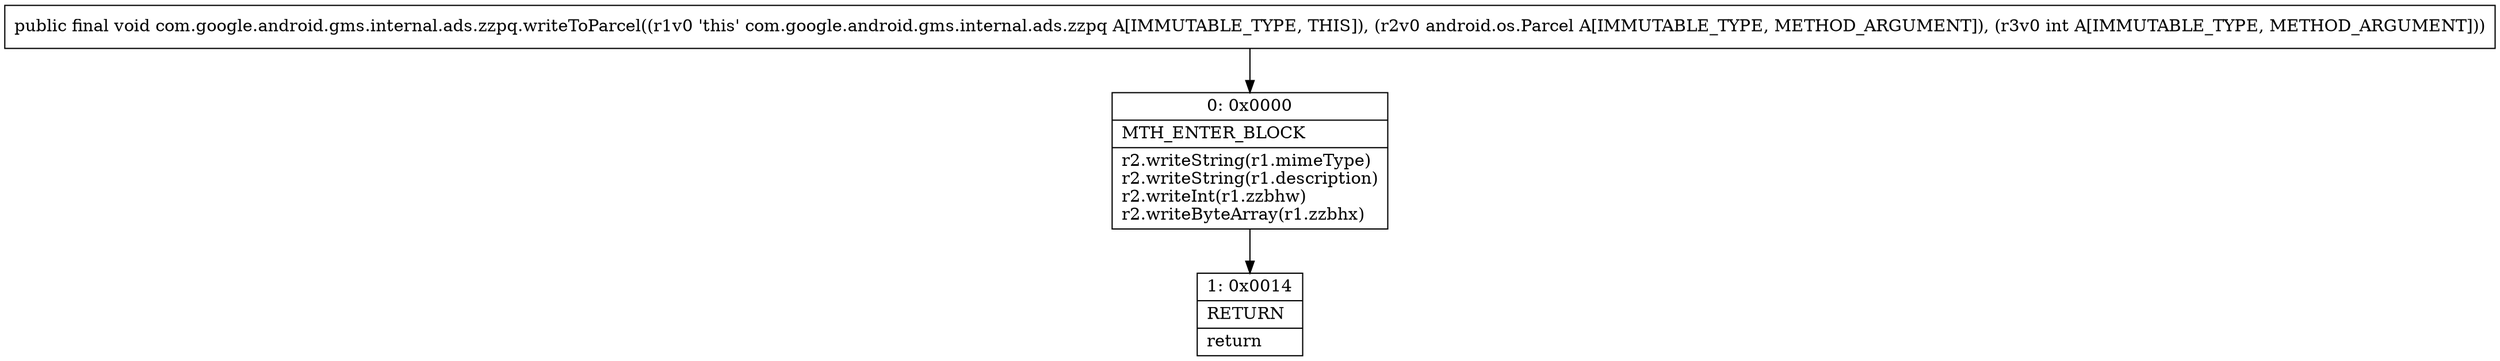 digraph "CFG forcom.google.android.gms.internal.ads.zzpq.writeToParcel(Landroid\/os\/Parcel;I)V" {
Node_0 [shape=record,label="{0\:\ 0x0000|MTH_ENTER_BLOCK\l|r2.writeString(r1.mimeType)\lr2.writeString(r1.description)\lr2.writeInt(r1.zzbhw)\lr2.writeByteArray(r1.zzbhx)\l}"];
Node_1 [shape=record,label="{1\:\ 0x0014|RETURN\l|return\l}"];
MethodNode[shape=record,label="{public final void com.google.android.gms.internal.ads.zzpq.writeToParcel((r1v0 'this' com.google.android.gms.internal.ads.zzpq A[IMMUTABLE_TYPE, THIS]), (r2v0 android.os.Parcel A[IMMUTABLE_TYPE, METHOD_ARGUMENT]), (r3v0 int A[IMMUTABLE_TYPE, METHOD_ARGUMENT])) }"];
MethodNode -> Node_0;
Node_0 -> Node_1;
}

